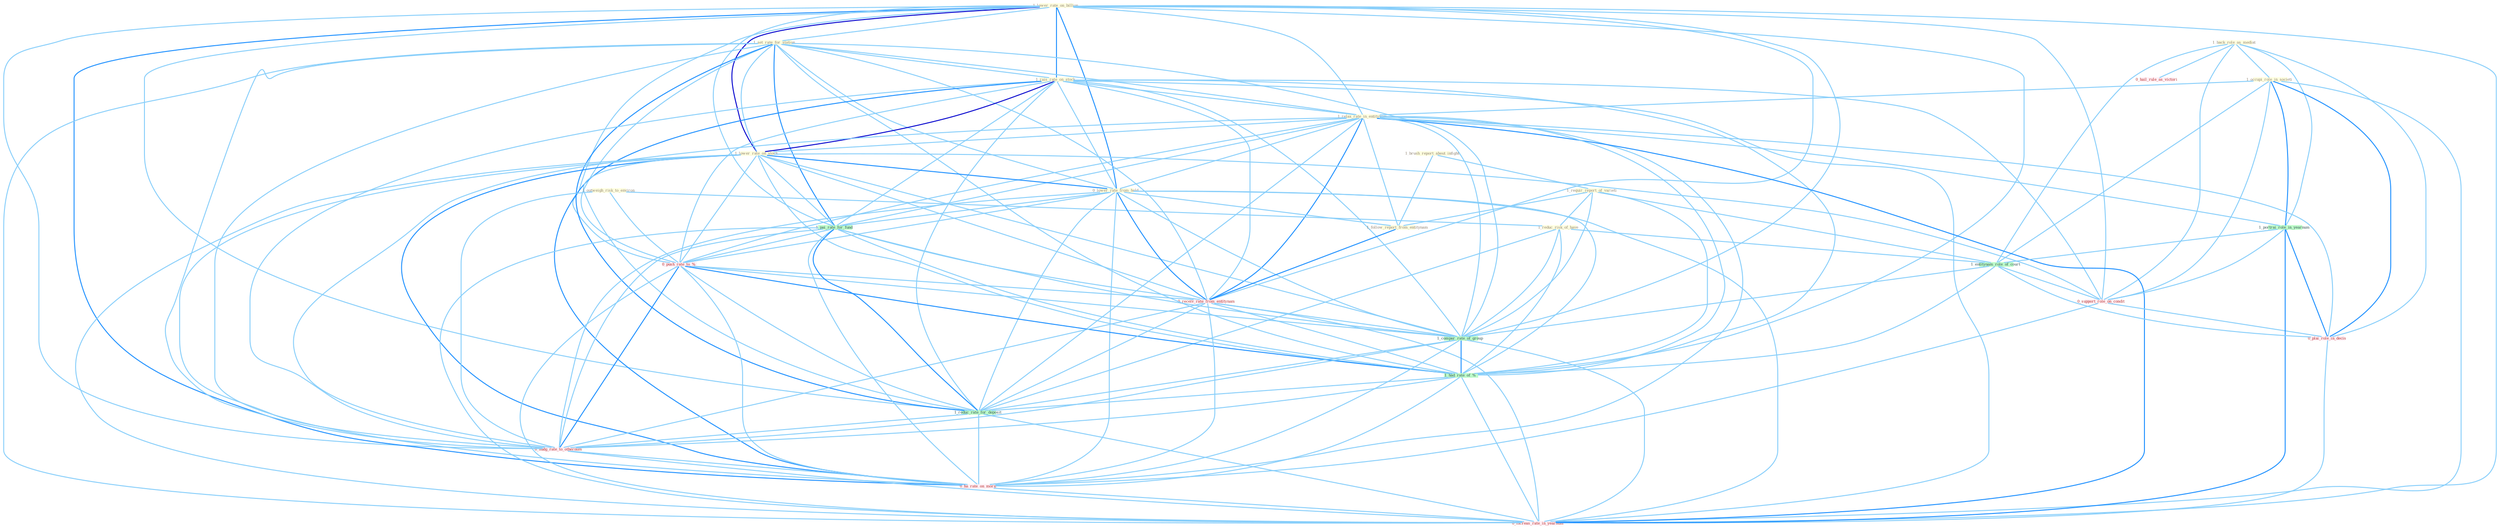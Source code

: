 Graph G{ 
    node
    [shape=polygon,style=filled,width=.5,height=.06,color="#BDFCC9",fixedsize=true,fontsize=4,
    fontcolor="#2f4f4f"];
    {node
    [color="#ffffe0", fontcolor="#8b7d6b"] "1_lower_rate_on_billion " "1_back_role_as_mediat " "1_occupi_role_in_societi " "1_set_rate_for_station " "1_rais_rate_on_stock " "1_relax_rate_in_entitynam " "1_brush_report_about_infight " "1_requir_report_of_varieti " "1_lower_rate_on_stock " "1_outweigh_risk_to_environ " "0_lower_rate_from_hold " "1_follow_report_from_entitynam " "1_reduc_risk_of_have "}
{node [color="#fff0f5", fontcolor="#b22222"] "0_push_rate_to_% " "0_receiv_rate_from_entitynam " "0_support_role_on_condit " "0_hail_rule_as_victori " "0_nudg_rate_to_othernum " "0_plai_role_in_decis " "0_ha_rate_on_morn " "0_increas_rate_in_yearnum "}
edge [color="#B0E2FF"];

	"1_lower_rate_on_billion " -- "1_set_rate_for_station " [w="1", color="#87cefa" ];
	"1_lower_rate_on_billion " -- "1_rais_rate_on_stock " [w="2", color="#1e90ff" , len=0.8];
	"1_lower_rate_on_billion " -- "1_relax_rate_in_entitynam " [w="1", color="#87cefa" ];
	"1_lower_rate_on_billion " -- "1_lower_rate_on_stock " [w="3", color="#0000cd" , len=0.6];
	"1_lower_rate_on_billion " -- "0_lower_rate_from_hold " [w="2", color="#1e90ff" , len=0.8];
	"1_lower_rate_on_billion " -- "1_pai_rate_for_fund " [w="1", color="#87cefa" ];
	"1_lower_rate_on_billion " -- "0_push_rate_to_% " [w="1", color="#87cefa" ];
	"1_lower_rate_on_billion " -- "0_receiv_rate_from_entitynam " [w="1", color="#87cefa" ];
	"1_lower_rate_on_billion " -- "1_compar_rate_of_group " [w="1", color="#87cefa" ];
	"1_lower_rate_on_billion " -- "0_support_role_on_condit " [w="1", color="#87cefa" ];
	"1_lower_rate_on_billion " -- "1_had_rate_of_% " [w="1", color="#87cefa" ];
	"1_lower_rate_on_billion " -- "1_reduc_rate_for_deposit " [w="1", color="#87cefa" ];
	"1_lower_rate_on_billion " -- "0_nudg_rate_to_othernum " [w="1", color="#87cefa" ];
	"1_lower_rate_on_billion " -- "0_ha_rate_on_morn " [w="2", color="#1e90ff" , len=0.8];
	"1_lower_rate_on_billion " -- "0_increas_rate_in_yearnum " [w="1", color="#87cefa" ];
	"1_back_role_as_mediat " -- "1_occupi_role_in_societi " [w="1", color="#87cefa" ];
	"1_back_role_as_mediat " -- "1_portrai_role_in_yearnum " [w="1", color="#87cefa" ];
	"1_back_role_as_mediat " -- "1_entitynam_role_of_court " [w="1", color="#87cefa" ];
	"1_back_role_as_mediat " -- "0_support_role_on_condit " [w="1", color="#87cefa" ];
	"1_back_role_as_mediat " -- "0_hail_rule_as_victori " [w="1", color="#87cefa" ];
	"1_back_role_as_mediat " -- "0_plai_role_in_decis " [w="1", color="#87cefa" ];
	"1_occupi_role_in_societi " -- "1_relax_rate_in_entitynam " [w="1", color="#87cefa" ];
	"1_occupi_role_in_societi " -- "1_portrai_role_in_yearnum " [w="2", color="#1e90ff" , len=0.8];
	"1_occupi_role_in_societi " -- "1_entitynam_role_of_court " [w="1", color="#87cefa" ];
	"1_occupi_role_in_societi " -- "0_support_role_on_condit " [w="1", color="#87cefa" ];
	"1_occupi_role_in_societi " -- "0_plai_role_in_decis " [w="2", color="#1e90ff" , len=0.8];
	"1_occupi_role_in_societi " -- "0_increas_rate_in_yearnum " [w="1", color="#87cefa" ];
	"1_set_rate_for_station " -- "1_rais_rate_on_stock " [w="1", color="#87cefa" ];
	"1_set_rate_for_station " -- "1_relax_rate_in_entitynam " [w="1", color="#87cefa" ];
	"1_set_rate_for_station " -- "1_lower_rate_on_stock " [w="1", color="#87cefa" ];
	"1_set_rate_for_station " -- "0_lower_rate_from_hold " [w="1", color="#87cefa" ];
	"1_set_rate_for_station " -- "1_pai_rate_for_fund " [w="2", color="#1e90ff" , len=0.8];
	"1_set_rate_for_station " -- "0_push_rate_to_% " [w="1", color="#87cefa" ];
	"1_set_rate_for_station " -- "0_receiv_rate_from_entitynam " [w="1", color="#87cefa" ];
	"1_set_rate_for_station " -- "1_compar_rate_of_group " [w="1", color="#87cefa" ];
	"1_set_rate_for_station " -- "1_had_rate_of_% " [w="1", color="#87cefa" ];
	"1_set_rate_for_station " -- "1_reduc_rate_for_deposit " [w="2", color="#1e90ff" , len=0.8];
	"1_set_rate_for_station " -- "0_nudg_rate_to_othernum " [w="1", color="#87cefa" ];
	"1_set_rate_for_station " -- "0_ha_rate_on_morn " [w="1", color="#87cefa" ];
	"1_set_rate_for_station " -- "0_increas_rate_in_yearnum " [w="1", color="#87cefa" ];
	"1_rais_rate_on_stock " -- "1_relax_rate_in_entitynam " [w="1", color="#87cefa" ];
	"1_rais_rate_on_stock " -- "1_lower_rate_on_stock " [w="3", color="#0000cd" , len=0.6];
	"1_rais_rate_on_stock " -- "0_lower_rate_from_hold " [w="1", color="#87cefa" ];
	"1_rais_rate_on_stock " -- "1_pai_rate_for_fund " [w="1", color="#87cefa" ];
	"1_rais_rate_on_stock " -- "0_push_rate_to_% " [w="1", color="#87cefa" ];
	"1_rais_rate_on_stock " -- "0_receiv_rate_from_entitynam " [w="1", color="#87cefa" ];
	"1_rais_rate_on_stock " -- "1_compar_rate_of_group " [w="1", color="#87cefa" ];
	"1_rais_rate_on_stock " -- "0_support_role_on_condit " [w="1", color="#87cefa" ];
	"1_rais_rate_on_stock " -- "1_had_rate_of_% " [w="1", color="#87cefa" ];
	"1_rais_rate_on_stock " -- "1_reduc_rate_for_deposit " [w="1", color="#87cefa" ];
	"1_rais_rate_on_stock " -- "0_nudg_rate_to_othernum " [w="1", color="#87cefa" ];
	"1_rais_rate_on_stock " -- "0_ha_rate_on_morn " [w="2", color="#1e90ff" , len=0.8];
	"1_rais_rate_on_stock " -- "0_increas_rate_in_yearnum " [w="1", color="#87cefa" ];
	"1_relax_rate_in_entitynam " -- "1_lower_rate_on_stock " [w="1", color="#87cefa" ];
	"1_relax_rate_in_entitynam " -- "0_lower_rate_from_hold " [w="1", color="#87cefa" ];
	"1_relax_rate_in_entitynam " -- "1_follow_report_from_entitynam " [w="1", color="#87cefa" ];
	"1_relax_rate_in_entitynam " -- "1_portrai_role_in_yearnum " [w="1", color="#87cefa" ];
	"1_relax_rate_in_entitynam " -- "1_pai_rate_for_fund " [w="1", color="#87cefa" ];
	"1_relax_rate_in_entitynam " -- "0_push_rate_to_% " [w="1", color="#87cefa" ];
	"1_relax_rate_in_entitynam " -- "0_receiv_rate_from_entitynam " [w="2", color="#1e90ff" , len=0.8];
	"1_relax_rate_in_entitynam " -- "1_compar_rate_of_group " [w="1", color="#87cefa" ];
	"1_relax_rate_in_entitynam " -- "1_had_rate_of_% " [w="1", color="#87cefa" ];
	"1_relax_rate_in_entitynam " -- "1_reduc_rate_for_deposit " [w="1", color="#87cefa" ];
	"1_relax_rate_in_entitynam " -- "0_nudg_rate_to_othernum " [w="1", color="#87cefa" ];
	"1_relax_rate_in_entitynam " -- "0_plai_role_in_decis " [w="1", color="#87cefa" ];
	"1_relax_rate_in_entitynam " -- "0_ha_rate_on_morn " [w="1", color="#87cefa" ];
	"1_relax_rate_in_entitynam " -- "0_increas_rate_in_yearnum " [w="2", color="#1e90ff" , len=0.8];
	"1_brush_report_about_infight " -- "1_requir_report_of_varieti " [w="1", color="#87cefa" ];
	"1_brush_report_about_infight " -- "1_follow_report_from_entitynam " [w="1", color="#87cefa" ];
	"1_requir_report_of_varieti " -- "1_follow_report_from_entitynam " [w="1", color="#87cefa" ];
	"1_requir_report_of_varieti " -- "1_reduc_risk_of_have " [w="1", color="#87cefa" ];
	"1_requir_report_of_varieti " -- "1_entitynam_role_of_court " [w="1", color="#87cefa" ];
	"1_requir_report_of_varieti " -- "1_compar_rate_of_group " [w="1", color="#87cefa" ];
	"1_requir_report_of_varieti " -- "1_had_rate_of_% " [w="1", color="#87cefa" ];
	"1_lower_rate_on_stock " -- "0_lower_rate_from_hold " [w="2", color="#1e90ff" , len=0.8];
	"1_lower_rate_on_stock " -- "1_pai_rate_for_fund " [w="1", color="#87cefa" ];
	"1_lower_rate_on_stock " -- "0_push_rate_to_% " [w="1", color="#87cefa" ];
	"1_lower_rate_on_stock " -- "0_receiv_rate_from_entitynam " [w="1", color="#87cefa" ];
	"1_lower_rate_on_stock " -- "1_compar_rate_of_group " [w="1", color="#87cefa" ];
	"1_lower_rate_on_stock " -- "0_support_role_on_condit " [w="1", color="#87cefa" ];
	"1_lower_rate_on_stock " -- "1_had_rate_of_% " [w="1", color="#87cefa" ];
	"1_lower_rate_on_stock " -- "1_reduc_rate_for_deposit " [w="1", color="#87cefa" ];
	"1_lower_rate_on_stock " -- "0_nudg_rate_to_othernum " [w="1", color="#87cefa" ];
	"1_lower_rate_on_stock " -- "0_ha_rate_on_morn " [w="2", color="#1e90ff" , len=0.8];
	"1_lower_rate_on_stock " -- "0_increas_rate_in_yearnum " [w="1", color="#87cefa" ];
	"1_outweigh_risk_to_environ " -- "1_reduc_risk_of_have " [w="1", color="#87cefa" ];
	"1_outweigh_risk_to_environ " -- "0_push_rate_to_% " [w="1", color="#87cefa" ];
	"1_outweigh_risk_to_environ " -- "0_nudg_rate_to_othernum " [w="1", color="#87cefa" ];
	"0_lower_rate_from_hold " -- "1_follow_report_from_entitynam " [w="1", color="#87cefa" ];
	"0_lower_rate_from_hold " -- "1_pai_rate_for_fund " [w="1", color="#87cefa" ];
	"0_lower_rate_from_hold " -- "0_push_rate_to_% " [w="1", color="#87cefa" ];
	"0_lower_rate_from_hold " -- "0_receiv_rate_from_entitynam " [w="2", color="#1e90ff" , len=0.8];
	"0_lower_rate_from_hold " -- "1_compar_rate_of_group " [w="1", color="#87cefa" ];
	"0_lower_rate_from_hold " -- "1_had_rate_of_% " [w="1", color="#87cefa" ];
	"0_lower_rate_from_hold " -- "1_reduc_rate_for_deposit " [w="1", color="#87cefa" ];
	"0_lower_rate_from_hold " -- "0_nudg_rate_to_othernum " [w="1", color="#87cefa" ];
	"0_lower_rate_from_hold " -- "0_ha_rate_on_morn " [w="1", color="#87cefa" ];
	"0_lower_rate_from_hold " -- "0_increas_rate_in_yearnum " [w="1", color="#87cefa" ];
	"1_follow_report_from_entitynam " -- "0_receiv_rate_from_entitynam " [w="2", color="#1e90ff" , len=0.8];
	"1_reduc_risk_of_have " -- "1_entitynam_role_of_court " [w="1", color="#87cefa" ];
	"1_reduc_risk_of_have " -- "1_compar_rate_of_group " [w="1", color="#87cefa" ];
	"1_reduc_risk_of_have " -- "1_had_rate_of_% " [w="1", color="#87cefa" ];
	"1_reduc_risk_of_have " -- "1_reduc_rate_for_deposit " [w="1", color="#87cefa" ];
	"1_portrai_role_in_yearnum " -- "1_entitynam_role_of_court " [w="1", color="#87cefa" ];
	"1_portrai_role_in_yearnum " -- "0_support_role_on_condit " [w="1", color="#87cefa" ];
	"1_portrai_role_in_yearnum " -- "0_plai_role_in_decis " [w="2", color="#1e90ff" , len=0.8];
	"1_portrai_role_in_yearnum " -- "0_increas_rate_in_yearnum " [w="2", color="#1e90ff" , len=0.8];
	"1_pai_rate_for_fund " -- "0_push_rate_to_% " [w="1", color="#87cefa" ];
	"1_pai_rate_for_fund " -- "0_receiv_rate_from_entitynam " [w="1", color="#87cefa" ];
	"1_pai_rate_for_fund " -- "1_compar_rate_of_group " [w="1", color="#87cefa" ];
	"1_pai_rate_for_fund " -- "1_had_rate_of_% " [w="1", color="#87cefa" ];
	"1_pai_rate_for_fund " -- "1_reduc_rate_for_deposit " [w="2", color="#1e90ff" , len=0.8];
	"1_pai_rate_for_fund " -- "0_nudg_rate_to_othernum " [w="1", color="#87cefa" ];
	"1_pai_rate_for_fund " -- "0_ha_rate_on_morn " [w="1", color="#87cefa" ];
	"1_pai_rate_for_fund " -- "0_increas_rate_in_yearnum " [w="1", color="#87cefa" ];
	"0_push_rate_to_% " -- "0_receiv_rate_from_entitynam " [w="1", color="#87cefa" ];
	"0_push_rate_to_% " -- "1_compar_rate_of_group " [w="1", color="#87cefa" ];
	"0_push_rate_to_% " -- "1_had_rate_of_% " [w="2", color="#1e90ff" , len=0.8];
	"0_push_rate_to_% " -- "1_reduc_rate_for_deposit " [w="1", color="#87cefa" ];
	"0_push_rate_to_% " -- "0_nudg_rate_to_othernum " [w="2", color="#1e90ff" , len=0.8];
	"0_push_rate_to_% " -- "0_ha_rate_on_morn " [w="1", color="#87cefa" ];
	"0_push_rate_to_% " -- "0_increas_rate_in_yearnum " [w="1", color="#87cefa" ];
	"1_entitynam_role_of_court " -- "1_compar_rate_of_group " [w="1", color="#87cefa" ];
	"1_entitynam_role_of_court " -- "0_support_role_on_condit " [w="1", color="#87cefa" ];
	"1_entitynam_role_of_court " -- "1_had_rate_of_% " [w="1", color="#87cefa" ];
	"1_entitynam_role_of_court " -- "0_plai_role_in_decis " [w="1", color="#87cefa" ];
	"0_receiv_rate_from_entitynam " -- "1_compar_rate_of_group " [w="1", color="#87cefa" ];
	"0_receiv_rate_from_entitynam " -- "1_had_rate_of_% " [w="1", color="#87cefa" ];
	"0_receiv_rate_from_entitynam " -- "1_reduc_rate_for_deposit " [w="1", color="#87cefa" ];
	"0_receiv_rate_from_entitynam " -- "0_nudg_rate_to_othernum " [w="1", color="#87cefa" ];
	"0_receiv_rate_from_entitynam " -- "0_ha_rate_on_morn " [w="1", color="#87cefa" ];
	"0_receiv_rate_from_entitynam " -- "0_increas_rate_in_yearnum " [w="1", color="#87cefa" ];
	"1_compar_rate_of_group " -- "1_had_rate_of_% " [w="2", color="#1e90ff" , len=0.8];
	"1_compar_rate_of_group " -- "1_reduc_rate_for_deposit " [w="1", color="#87cefa" ];
	"1_compar_rate_of_group " -- "0_nudg_rate_to_othernum " [w="1", color="#87cefa" ];
	"1_compar_rate_of_group " -- "0_ha_rate_on_morn " [w="1", color="#87cefa" ];
	"1_compar_rate_of_group " -- "0_increas_rate_in_yearnum " [w="1", color="#87cefa" ];
	"0_support_role_on_condit " -- "0_plai_role_in_decis " [w="1", color="#87cefa" ];
	"0_support_role_on_condit " -- "0_ha_rate_on_morn " [w="1", color="#87cefa" ];
	"1_had_rate_of_% " -- "1_reduc_rate_for_deposit " [w="1", color="#87cefa" ];
	"1_had_rate_of_% " -- "0_nudg_rate_to_othernum " [w="1", color="#87cefa" ];
	"1_had_rate_of_% " -- "0_ha_rate_on_morn " [w="1", color="#87cefa" ];
	"1_had_rate_of_% " -- "0_increas_rate_in_yearnum " [w="1", color="#87cefa" ];
	"1_reduc_rate_for_deposit " -- "0_nudg_rate_to_othernum " [w="1", color="#87cefa" ];
	"1_reduc_rate_for_deposit " -- "0_ha_rate_on_morn " [w="1", color="#87cefa" ];
	"1_reduc_rate_for_deposit " -- "0_increas_rate_in_yearnum " [w="1", color="#87cefa" ];
	"0_nudg_rate_to_othernum " -- "0_ha_rate_on_morn " [w="1", color="#87cefa" ];
	"0_nudg_rate_to_othernum " -- "0_increas_rate_in_yearnum " [w="1", color="#87cefa" ];
	"0_plai_role_in_decis " -- "0_increas_rate_in_yearnum " [w="1", color="#87cefa" ];
	"0_ha_rate_on_morn " -- "0_increas_rate_in_yearnum " [w="1", color="#87cefa" ];
}